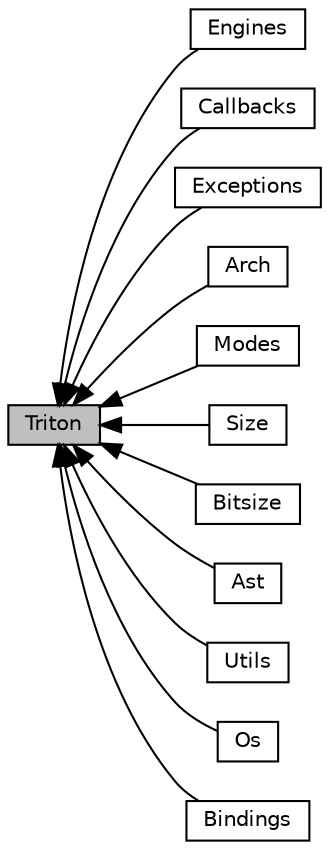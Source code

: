 digraph "Triton"
{
  edge [fontname="Helvetica",fontsize="10",labelfontname="Helvetica",labelfontsize="10"];
  node [fontname="Helvetica",fontsize="10",shape=record];
  rankdir=LR;
  Node9 [label="Engines",height=0.2,width=0.4,color="black", fillcolor="white", style="filled",URL="$group__engines.html"];
  Node3 [label="Callbacks",height=0.2,width=0.4,color="black", fillcolor="white", style="filled",URL="$group__callbacks.html"];
  Node7 [label="Exceptions",height=0.2,width=0.4,color="black", fillcolor="white", style="filled",URL="$group__exceptions.html"];
  Node1 [label="Arch",height=0.2,width=0.4,color="black", fillcolor="white", style="filled",URL="$group__arch.html"];
  Node8 [label="Modes",height=0.2,width=0.4,color="black", fillcolor="white", style="filled",URL="$group__modes.html"];
  Node5 [label="Size",height=0.2,width=0.4,color="black", fillcolor="white", style="filled",URL="$group__size.html"];
  Node6 [label="Bitsize",height=0.2,width=0.4,color="black", fillcolor="white", style="filled",URL="$group__bitsize.html"];
  Node2 [label="Ast",height=0.2,width=0.4,color="black", fillcolor="white", style="filled",URL="$group__ast.html"];
  Node4 [label="Utils",height=0.2,width=0.4,color="black", fillcolor="white", style="filled",URL="$group__utils.html"];
  Node11 [label="Os",height=0.2,width=0.4,color="black", fillcolor="white", style="filled",URL="$group__os.html"];
  Node0 [label="Triton",height=0.2,width=0.4,color="black", fillcolor="grey75", style="filled", fontcolor="black"];
  Node10 [label="Bindings",height=0.2,width=0.4,color="black", fillcolor="white", style="filled",URL="$group__bindings.html"];
  Node0->Node1 [shape=plaintext, dir="back", style="solid"];
  Node0->Node2 [shape=plaintext, dir="back", style="solid"];
  Node0->Node3 [shape=plaintext, dir="back", style="solid"];
  Node0->Node4 [shape=plaintext, dir="back", style="solid"];
  Node0->Node5 [shape=plaintext, dir="back", style="solid"];
  Node0->Node6 [shape=plaintext, dir="back", style="solid"];
  Node0->Node7 [shape=plaintext, dir="back", style="solid"];
  Node0->Node8 [shape=plaintext, dir="back", style="solid"];
  Node0->Node9 [shape=plaintext, dir="back", style="solid"];
  Node0->Node10 [shape=plaintext, dir="back", style="solid"];
  Node0->Node11 [shape=plaintext, dir="back", style="solid"];
}
